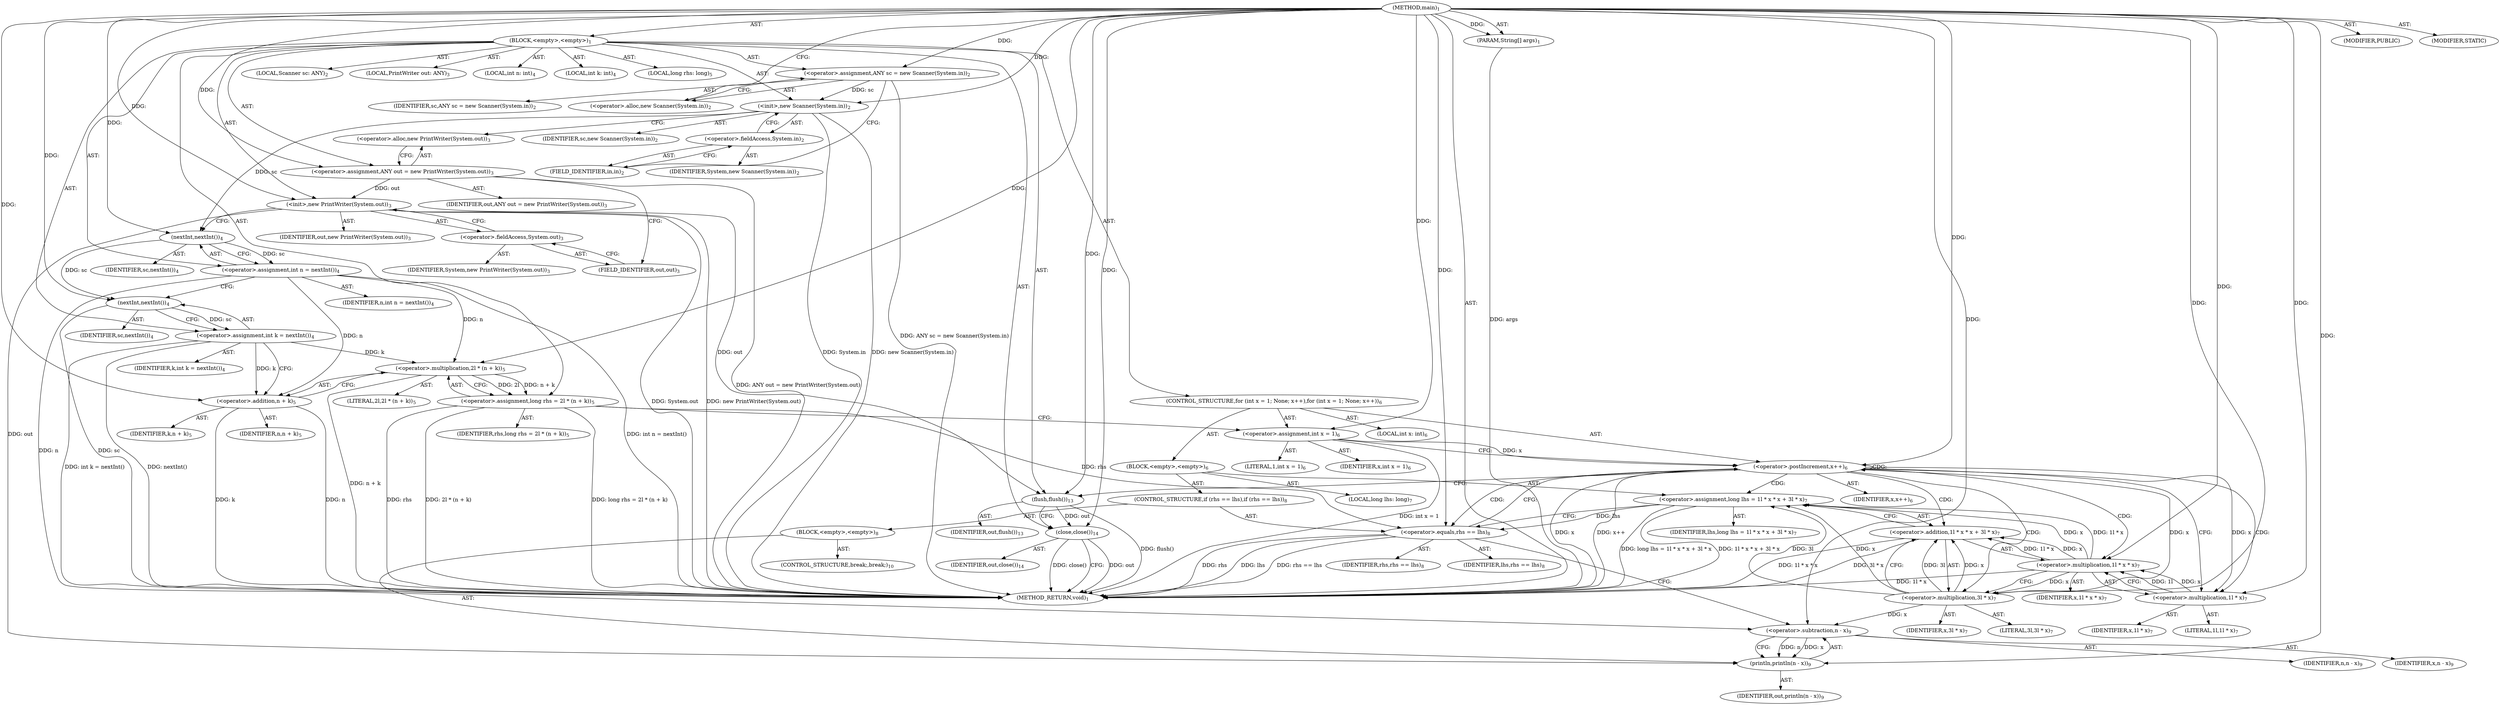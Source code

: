 digraph "main" {  
"21" [label = <(METHOD,main)<SUB>1</SUB>> ]
"22" [label = <(PARAM,String[] args)<SUB>1</SUB>> ]
"23" [label = <(BLOCK,&lt;empty&gt;,&lt;empty&gt;)<SUB>1</SUB>> ]
"4" [label = <(LOCAL,Scanner sc: ANY)<SUB>2</SUB>> ]
"24" [label = <(&lt;operator&gt;.assignment,ANY sc = new Scanner(System.in))<SUB>2</SUB>> ]
"25" [label = <(IDENTIFIER,sc,ANY sc = new Scanner(System.in))<SUB>2</SUB>> ]
"26" [label = <(&lt;operator&gt;.alloc,new Scanner(System.in))<SUB>2</SUB>> ]
"27" [label = <(&lt;init&gt;,new Scanner(System.in))<SUB>2</SUB>> ]
"3" [label = <(IDENTIFIER,sc,new Scanner(System.in))<SUB>2</SUB>> ]
"28" [label = <(&lt;operator&gt;.fieldAccess,System.in)<SUB>2</SUB>> ]
"29" [label = <(IDENTIFIER,System,new Scanner(System.in))<SUB>2</SUB>> ]
"30" [label = <(FIELD_IDENTIFIER,in,in)<SUB>2</SUB>> ]
"6" [label = <(LOCAL,PrintWriter out: ANY)<SUB>3</SUB>> ]
"31" [label = <(&lt;operator&gt;.assignment,ANY out = new PrintWriter(System.out))<SUB>3</SUB>> ]
"32" [label = <(IDENTIFIER,out,ANY out = new PrintWriter(System.out))<SUB>3</SUB>> ]
"33" [label = <(&lt;operator&gt;.alloc,new PrintWriter(System.out))<SUB>3</SUB>> ]
"34" [label = <(&lt;init&gt;,new PrintWriter(System.out))<SUB>3</SUB>> ]
"5" [label = <(IDENTIFIER,out,new PrintWriter(System.out))<SUB>3</SUB>> ]
"35" [label = <(&lt;operator&gt;.fieldAccess,System.out)<SUB>3</SUB>> ]
"36" [label = <(IDENTIFIER,System,new PrintWriter(System.out))<SUB>3</SUB>> ]
"37" [label = <(FIELD_IDENTIFIER,out,out)<SUB>3</SUB>> ]
"38" [label = <(LOCAL,int n: int)<SUB>4</SUB>> ]
"39" [label = <(LOCAL,int k: int)<SUB>4</SUB>> ]
"40" [label = <(&lt;operator&gt;.assignment,int n = nextInt())<SUB>4</SUB>> ]
"41" [label = <(IDENTIFIER,n,int n = nextInt())<SUB>4</SUB>> ]
"42" [label = <(nextInt,nextInt())<SUB>4</SUB>> ]
"43" [label = <(IDENTIFIER,sc,nextInt())<SUB>4</SUB>> ]
"44" [label = <(&lt;operator&gt;.assignment,int k = nextInt())<SUB>4</SUB>> ]
"45" [label = <(IDENTIFIER,k,int k = nextInt())<SUB>4</SUB>> ]
"46" [label = <(nextInt,nextInt())<SUB>4</SUB>> ]
"47" [label = <(IDENTIFIER,sc,nextInt())<SUB>4</SUB>> ]
"48" [label = <(LOCAL,long rhs: long)<SUB>5</SUB>> ]
"49" [label = <(&lt;operator&gt;.assignment,long rhs = 2l * (n + k))<SUB>5</SUB>> ]
"50" [label = <(IDENTIFIER,rhs,long rhs = 2l * (n + k))<SUB>5</SUB>> ]
"51" [label = <(&lt;operator&gt;.multiplication,2l * (n + k))<SUB>5</SUB>> ]
"52" [label = <(LITERAL,2l,2l * (n + k))<SUB>5</SUB>> ]
"53" [label = <(&lt;operator&gt;.addition,n + k)<SUB>5</SUB>> ]
"54" [label = <(IDENTIFIER,n,n + k)<SUB>5</SUB>> ]
"55" [label = <(IDENTIFIER,k,n + k)<SUB>5</SUB>> ]
"56" [label = <(CONTROL_STRUCTURE,for (int x = 1; None; x++),for (int x = 1; None; x++))<SUB>6</SUB>> ]
"57" [label = <(LOCAL,int x: int)<SUB>6</SUB>> ]
"58" [label = <(&lt;operator&gt;.assignment,int x = 1)<SUB>6</SUB>> ]
"59" [label = <(IDENTIFIER,x,int x = 1)<SUB>6</SUB>> ]
"60" [label = <(LITERAL,1,int x = 1)<SUB>6</SUB>> ]
"61" [label = <(&lt;operator&gt;.postIncrement,x++)<SUB>6</SUB>> ]
"62" [label = <(IDENTIFIER,x,x++)<SUB>6</SUB>> ]
"63" [label = <(BLOCK,&lt;empty&gt;,&lt;empty&gt;)<SUB>6</SUB>> ]
"64" [label = <(LOCAL,long lhs: long)<SUB>7</SUB>> ]
"65" [label = <(&lt;operator&gt;.assignment,long lhs = 1l * x * x + 3l * x)<SUB>7</SUB>> ]
"66" [label = <(IDENTIFIER,lhs,long lhs = 1l * x * x + 3l * x)<SUB>7</SUB>> ]
"67" [label = <(&lt;operator&gt;.addition,1l * x * x + 3l * x)<SUB>7</SUB>> ]
"68" [label = <(&lt;operator&gt;.multiplication,1l * x * x)<SUB>7</SUB>> ]
"69" [label = <(&lt;operator&gt;.multiplication,1l * x)<SUB>7</SUB>> ]
"70" [label = <(LITERAL,1l,1l * x)<SUB>7</SUB>> ]
"71" [label = <(IDENTIFIER,x,1l * x)<SUB>7</SUB>> ]
"72" [label = <(IDENTIFIER,x,1l * x * x)<SUB>7</SUB>> ]
"73" [label = <(&lt;operator&gt;.multiplication,3l * x)<SUB>7</SUB>> ]
"74" [label = <(LITERAL,3l,3l * x)<SUB>7</SUB>> ]
"75" [label = <(IDENTIFIER,x,3l * x)<SUB>7</SUB>> ]
"76" [label = <(CONTROL_STRUCTURE,if (rhs == lhs),if (rhs == lhs))<SUB>8</SUB>> ]
"77" [label = <(&lt;operator&gt;.equals,rhs == lhs)<SUB>8</SUB>> ]
"78" [label = <(IDENTIFIER,rhs,rhs == lhs)<SUB>8</SUB>> ]
"79" [label = <(IDENTIFIER,lhs,rhs == lhs)<SUB>8</SUB>> ]
"80" [label = <(BLOCK,&lt;empty&gt;,&lt;empty&gt;)<SUB>8</SUB>> ]
"81" [label = <(println,println(n - x))<SUB>9</SUB>> ]
"82" [label = <(IDENTIFIER,out,println(n - x))<SUB>9</SUB>> ]
"83" [label = <(&lt;operator&gt;.subtraction,n - x)<SUB>9</SUB>> ]
"84" [label = <(IDENTIFIER,n,n - x)<SUB>9</SUB>> ]
"85" [label = <(IDENTIFIER,x,n - x)<SUB>9</SUB>> ]
"86" [label = <(CONTROL_STRUCTURE,break;,break;)<SUB>10</SUB>> ]
"87" [label = <(flush,flush())<SUB>13</SUB>> ]
"88" [label = <(IDENTIFIER,out,flush())<SUB>13</SUB>> ]
"89" [label = <(close,close())<SUB>14</SUB>> ]
"90" [label = <(IDENTIFIER,out,close())<SUB>14</SUB>> ]
"91" [label = <(MODIFIER,PUBLIC)> ]
"92" [label = <(MODIFIER,STATIC)> ]
"93" [label = <(METHOD_RETURN,void)<SUB>1</SUB>> ]
  "21" -> "22"  [ label = "AST: "] 
  "21" -> "23"  [ label = "AST: "] 
  "21" -> "91"  [ label = "AST: "] 
  "21" -> "92"  [ label = "AST: "] 
  "21" -> "93"  [ label = "AST: "] 
  "23" -> "4"  [ label = "AST: "] 
  "23" -> "24"  [ label = "AST: "] 
  "23" -> "27"  [ label = "AST: "] 
  "23" -> "6"  [ label = "AST: "] 
  "23" -> "31"  [ label = "AST: "] 
  "23" -> "34"  [ label = "AST: "] 
  "23" -> "38"  [ label = "AST: "] 
  "23" -> "39"  [ label = "AST: "] 
  "23" -> "40"  [ label = "AST: "] 
  "23" -> "44"  [ label = "AST: "] 
  "23" -> "48"  [ label = "AST: "] 
  "23" -> "49"  [ label = "AST: "] 
  "23" -> "56"  [ label = "AST: "] 
  "23" -> "87"  [ label = "AST: "] 
  "23" -> "89"  [ label = "AST: "] 
  "24" -> "25"  [ label = "AST: "] 
  "24" -> "26"  [ label = "AST: "] 
  "27" -> "3"  [ label = "AST: "] 
  "27" -> "28"  [ label = "AST: "] 
  "28" -> "29"  [ label = "AST: "] 
  "28" -> "30"  [ label = "AST: "] 
  "31" -> "32"  [ label = "AST: "] 
  "31" -> "33"  [ label = "AST: "] 
  "34" -> "5"  [ label = "AST: "] 
  "34" -> "35"  [ label = "AST: "] 
  "35" -> "36"  [ label = "AST: "] 
  "35" -> "37"  [ label = "AST: "] 
  "40" -> "41"  [ label = "AST: "] 
  "40" -> "42"  [ label = "AST: "] 
  "42" -> "43"  [ label = "AST: "] 
  "44" -> "45"  [ label = "AST: "] 
  "44" -> "46"  [ label = "AST: "] 
  "46" -> "47"  [ label = "AST: "] 
  "49" -> "50"  [ label = "AST: "] 
  "49" -> "51"  [ label = "AST: "] 
  "51" -> "52"  [ label = "AST: "] 
  "51" -> "53"  [ label = "AST: "] 
  "53" -> "54"  [ label = "AST: "] 
  "53" -> "55"  [ label = "AST: "] 
  "56" -> "57"  [ label = "AST: "] 
  "56" -> "58"  [ label = "AST: "] 
  "56" -> "61"  [ label = "AST: "] 
  "56" -> "63"  [ label = "AST: "] 
  "58" -> "59"  [ label = "AST: "] 
  "58" -> "60"  [ label = "AST: "] 
  "61" -> "62"  [ label = "AST: "] 
  "63" -> "64"  [ label = "AST: "] 
  "63" -> "65"  [ label = "AST: "] 
  "63" -> "76"  [ label = "AST: "] 
  "65" -> "66"  [ label = "AST: "] 
  "65" -> "67"  [ label = "AST: "] 
  "67" -> "68"  [ label = "AST: "] 
  "67" -> "73"  [ label = "AST: "] 
  "68" -> "69"  [ label = "AST: "] 
  "68" -> "72"  [ label = "AST: "] 
  "69" -> "70"  [ label = "AST: "] 
  "69" -> "71"  [ label = "AST: "] 
  "73" -> "74"  [ label = "AST: "] 
  "73" -> "75"  [ label = "AST: "] 
  "76" -> "77"  [ label = "AST: "] 
  "76" -> "80"  [ label = "AST: "] 
  "77" -> "78"  [ label = "AST: "] 
  "77" -> "79"  [ label = "AST: "] 
  "80" -> "81"  [ label = "AST: "] 
  "80" -> "86"  [ label = "AST: "] 
  "81" -> "82"  [ label = "AST: "] 
  "81" -> "83"  [ label = "AST: "] 
  "83" -> "84"  [ label = "AST: "] 
  "83" -> "85"  [ label = "AST: "] 
  "87" -> "88"  [ label = "AST: "] 
  "89" -> "90"  [ label = "AST: "] 
  "24" -> "30"  [ label = "CFG: "] 
  "27" -> "33"  [ label = "CFG: "] 
  "31" -> "37"  [ label = "CFG: "] 
  "34" -> "42"  [ label = "CFG: "] 
  "40" -> "46"  [ label = "CFG: "] 
  "44" -> "53"  [ label = "CFG: "] 
  "49" -> "58"  [ label = "CFG: "] 
  "87" -> "89"  [ label = "CFG: "] 
  "89" -> "93"  [ label = "CFG: "] 
  "26" -> "24"  [ label = "CFG: "] 
  "28" -> "27"  [ label = "CFG: "] 
  "33" -> "31"  [ label = "CFG: "] 
  "35" -> "34"  [ label = "CFG: "] 
  "42" -> "40"  [ label = "CFG: "] 
  "46" -> "44"  [ label = "CFG: "] 
  "51" -> "49"  [ label = "CFG: "] 
  "58" -> "61"  [ label = "CFG: "] 
  "61" -> "69"  [ label = "CFG: "] 
  "61" -> "87"  [ label = "CFG: "] 
  "30" -> "28"  [ label = "CFG: "] 
  "37" -> "35"  [ label = "CFG: "] 
  "53" -> "51"  [ label = "CFG: "] 
  "65" -> "77"  [ label = "CFG: "] 
  "67" -> "65"  [ label = "CFG: "] 
  "77" -> "61"  [ label = "CFG: "] 
  "77" -> "83"  [ label = "CFG: "] 
  "68" -> "73"  [ label = "CFG: "] 
  "73" -> "67"  [ label = "CFG: "] 
  "69" -> "68"  [ label = "CFG: "] 
  "83" -> "81"  [ label = "CFG: "] 
  "21" -> "26"  [ label = "CFG: "] 
  "22" -> "93"  [ label = "DDG: args"] 
  "24" -> "93"  [ label = "DDG: ANY sc = new Scanner(System.in)"] 
  "27" -> "93"  [ label = "DDG: System.in"] 
  "27" -> "93"  [ label = "DDG: new Scanner(System.in)"] 
  "31" -> "93"  [ label = "DDG: ANY out = new PrintWriter(System.out)"] 
  "34" -> "93"  [ label = "DDG: System.out"] 
  "34" -> "93"  [ label = "DDG: new PrintWriter(System.out)"] 
  "40" -> "93"  [ label = "DDG: int n = nextInt()"] 
  "46" -> "93"  [ label = "DDG: sc"] 
  "44" -> "93"  [ label = "DDG: nextInt()"] 
  "44" -> "93"  [ label = "DDG: int k = nextInt()"] 
  "49" -> "93"  [ label = "DDG: rhs"] 
  "53" -> "93"  [ label = "DDG: n"] 
  "53" -> "93"  [ label = "DDG: k"] 
  "51" -> "93"  [ label = "DDG: n + k"] 
  "49" -> "93"  [ label = "DDG: 2l * (n + k)"] 
  "49" -> "93"  [ label = "DDG: long rhs = 2l * (n + k)"] 
  "58" -> "93"  [ label = "DDG: int x = 1"] 
  "61" -> "93"  [ label = "DDG: x"] 
  "61" -> "93"  [ label = "DDG: x++"] 
  "87" -> "93"  [ label = "DDG: flush()"] 
  "89" -> "93"  [ label = "DDG: out"] 
  "89" -> "93"  [ label = "DDG: close()"] 
  "68" -> "93"  [ label = "DDG: 1l * x"] 
  "67" -> "93"  [ label = "DDG: 1l * x * x"] 
  "67" -> "93"  [ label = "DDG: 3l * x"] 
  "65" -> "93"  [ label = "DDG: 1l * x * x + 3l * x"] 
  "65" -> "93"  [ label = "DDG: long lhs = 1l * x * x + 3l * x"] 
  "77" -> "93"  [ label = "DDG: rhs"] 
  "77" -> "93"  [ label = "DDG: lhs"] 
  "77" -> "93"  [ label = "DDG: rhs == lhs"] 
  "21" -> "22"  [ label = "DDG: "] 
  "21" -> "24"  [ label = "DDG: "] 
  "21" -> "31"  [ label = "DDG: "] 
  "42" -> "40"  [ label = "DDG: sc"] 
  "46" -> "44"  [ label = "DDG: sc"] 
  "51" -> "49"  [ label = "DDG: 2l"] 
  "51" -> "49"  [ label = "DDG: n + k"] 
  "24" -> "27"  [ label = "DDG: sc"] 
  "21" -> "27"  [ label = "DDG: "] 
  "31" -> "34"  [ label = "DDG: out"] 
  "21" -> "34"  [ label = "DDG: "] 
  "21" -> "58"  [ label = "DDG: "] 
  "34" -> "87"  [ label = "DDG: out"] 
  "21" -> "87"  [ label = "DDG: "] 
  "87" -> "89"  [ label = "DDG: out"] 
  "21" -> "89"  [ label = "DDG: "] 
  "27" -> "42"  [ label = "DDG: sc"] 
  "21" -> "42"  [ label = "DDG: "] 
  "42" -> "46"  [ label = "DDG: sc"] 
  "21" -> "46"  [ label = "DDG: "] 
  "21" -> "51"  [ label = "DDG: "] 
  "40" -> "51"  [ label = "DDG: n"] 
  "44" -> "51"  [ label = "DDG: k"] 
  "58" -> "61"  [ label = "DDG: x"] 
  "73" -> "61"  [ label = "DDG: x"] 
  "21" -> "61"  [ label = "DDG: "] 
  "68" -> "65"  [ label = "DDG: 1l * x"] 
  "68" -> "65"  [ label = "DDG: x"] 
  "73" -> "65"  [ label = "DDG: 3l"] 
  "73" -> "65"  [ label = "DDG: x"] 
  "40" -> "53"  [ label = "DDG: n"] 
  "21" -> "53"  [ label = "DDG: "] 
  "44" -> "53"  [ label = "DDG: k"] 
  "68" -> "67"  [ label = "DDG: 1l * x"] 
  "68" -> "67"  [ label = "DDG: x"] 
  "73" -> "67"  [ label = "DDG: 3l"] 
  "73" -> "67"  [ label = "DDG: x"] 
  "49" -> "77"  [ label = "DDG: rhs"] 
  "21" -> "77"  [ label = "DDG: "] 
  "65" -> "77"  [ label = "DDG: lhs"] 
  "69" -> "68"  [ label = "DDG: 1l"] 
  "69" -> "68"  [ label = "DDG: x"] 
  "21" -> "68"  [ label = "DDG: "] 
  "21" -> "73"  [ label = "DDG: "] 
  "68" -> "73"  [ label = "DDG: x"] 
  "34" -> "81"  [ label = "DDG: out"] 
  "21" -> "81"  [ label = "DDG: "] 
  "83" -> "81"  [ label = "DDG: n"] 
  "83" -> "81"  [ label = "DDG: x"] 
  "21" -> "69"  [ label = "DDG: "] 
  "61" -> "69"  [ label = "DDG: x"] 
  "21" -> "83"  [ label = "DDG: "] 
  "40" -> "83"  [ label = "DDG: n"] 
  "73" -> "83"  [ label = "DDG: x"] 
  "61" -> "68"  [ label = "CDG: "] 
  "61" -> "73"  [ label = "CDG: "] 
  "61" -> "61"  [ label = "CDG: "] 
  "61" -> "77"  [ label = "CDG: "] 
  "61" -> "65"  [ label = "CDG: "] 
  "61" -> "69"  [ label = "CDG: "] 
  "61" -> "67"  [ label = "CDG: "] 
}
